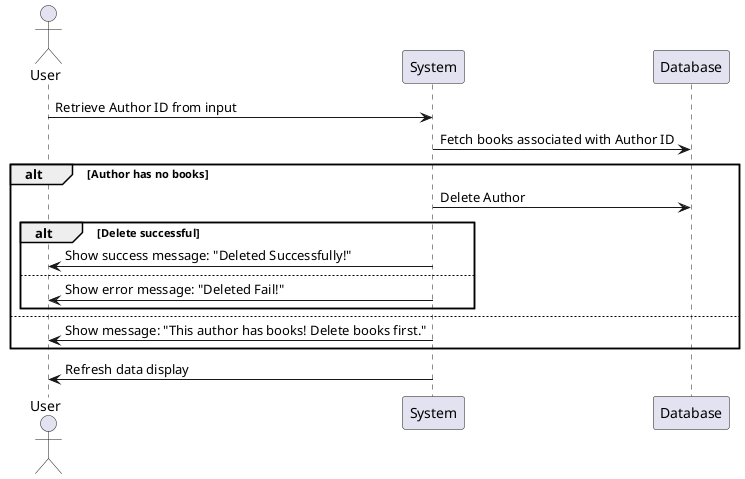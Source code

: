 @startuml
actor User
participant "System" as System
participant "Database" as DB

User -> System: Retrieve Author ID from input
System -> DB: Fetch books associated with Author ID

alt Author has no books
  System -> DB: Delete Author
  alt Delete successful
    System -> User: Show success message: "Deleted Successfully!"
  else
    System -> User: Show error message: "Deleted Fail!"
  end
else
  System -> User: Show message: "This author has books! Delete books first."
end

System -> User: Refresh data display
@enduml